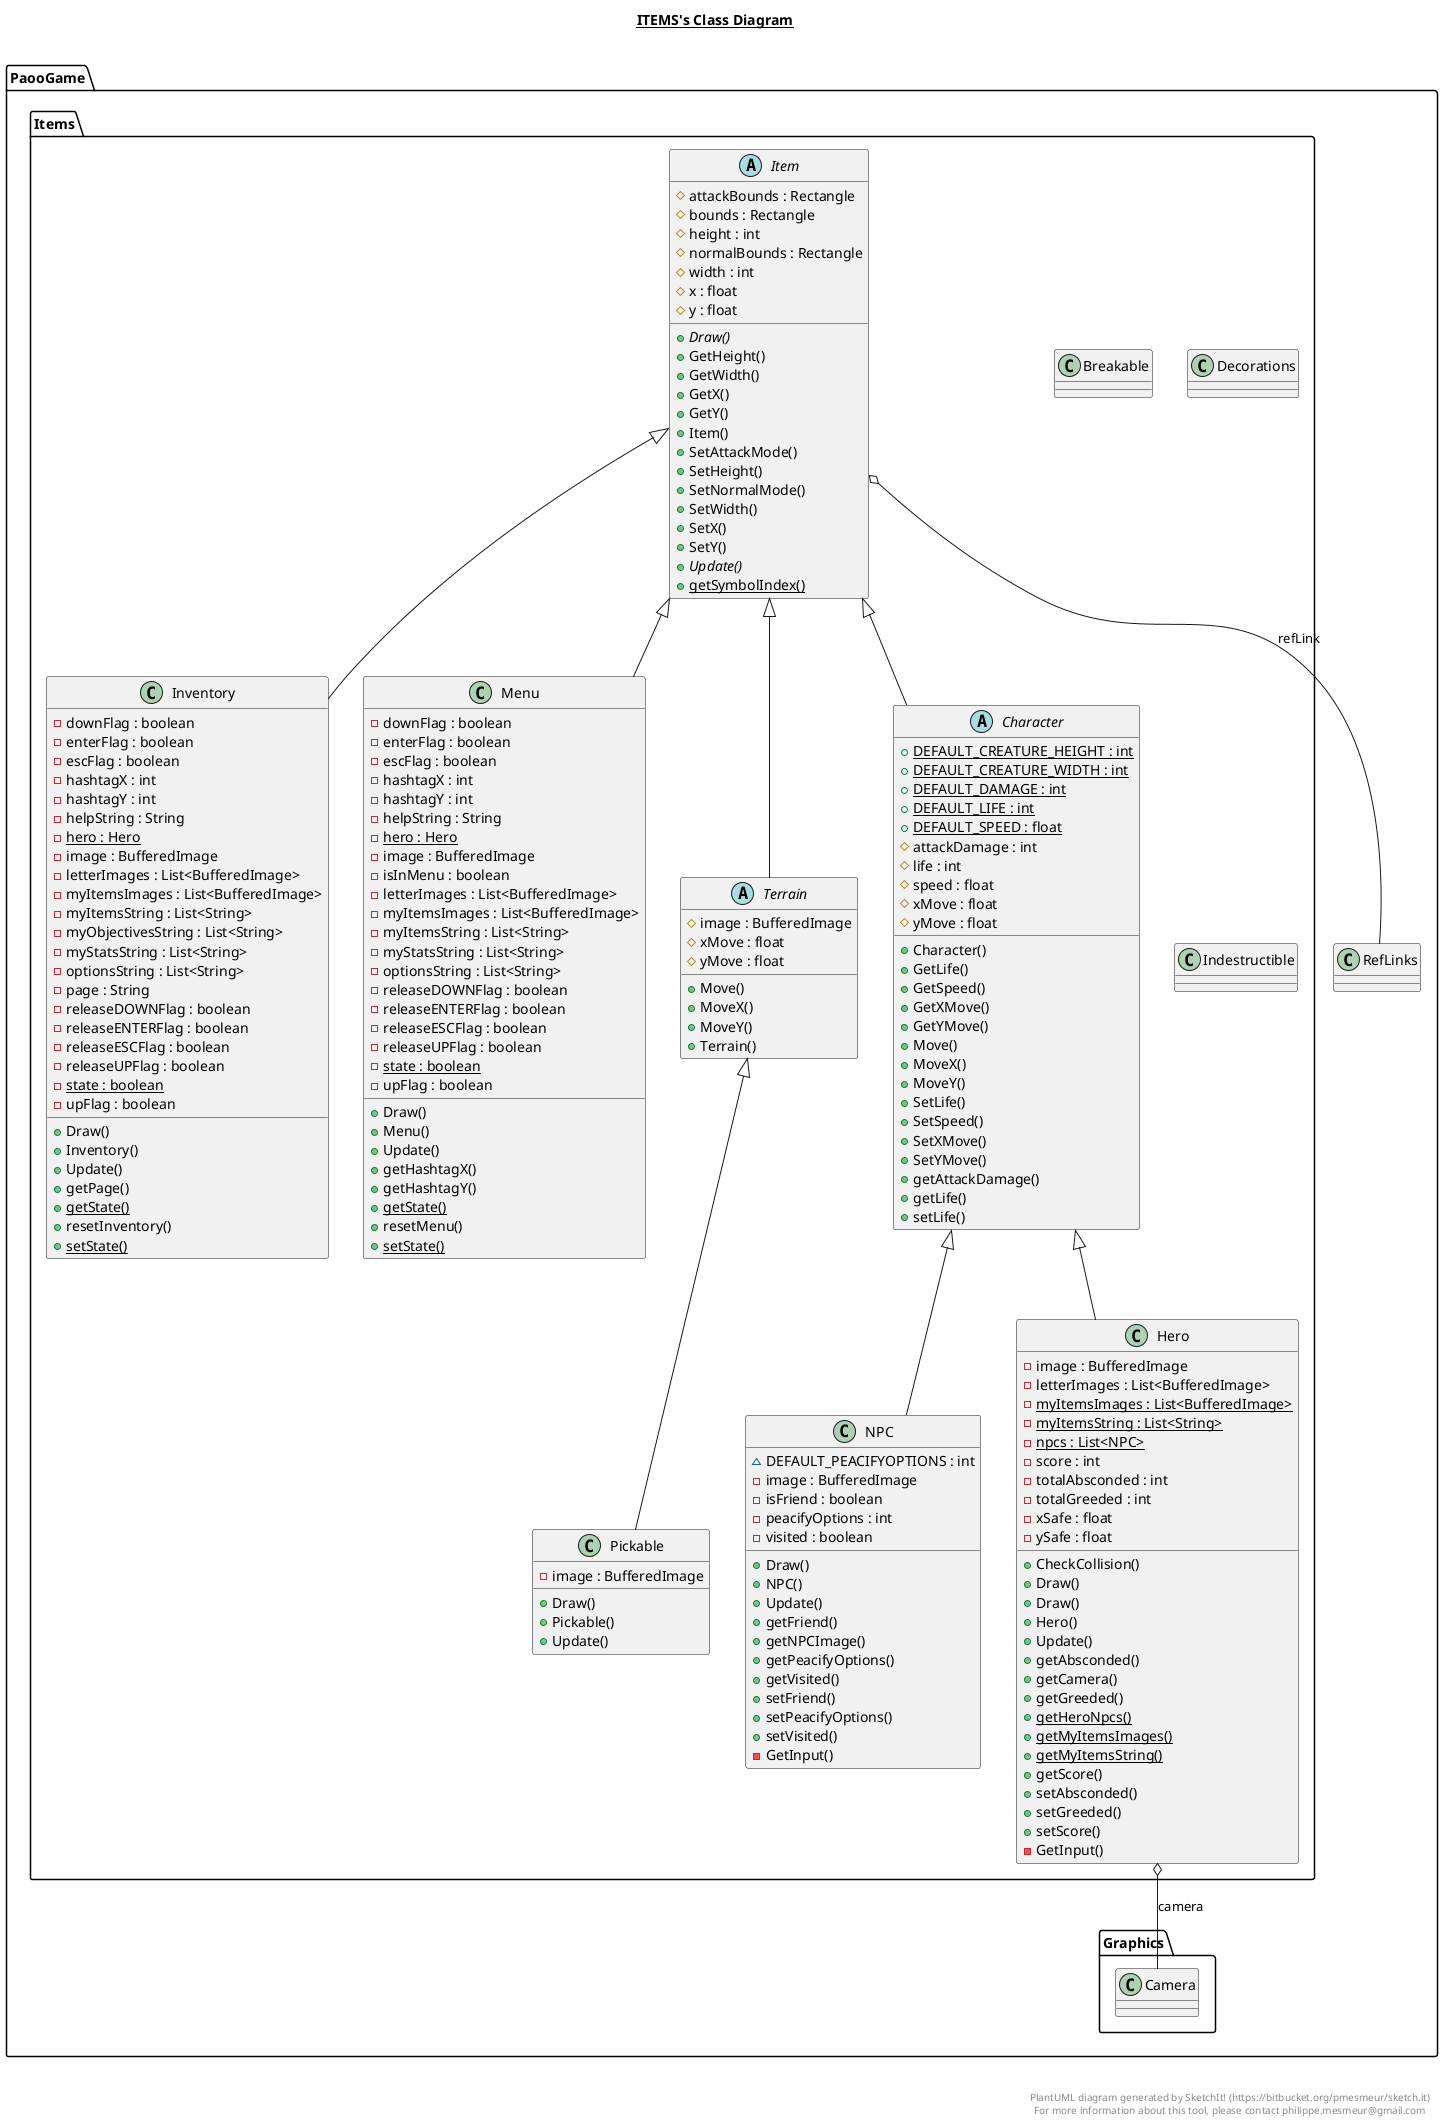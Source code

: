 @startuml

title __ITEMS's Class Diagram__\n

  namespace PaooGame {
    namespace Items {
      class PaooGame.Items.Breakable {
      }
    }
  }
  

  namespace PaooGame {
    namespace Items {
      abstract class PaooGame.Items.Character {
          {static} + DEFAULT_CREATURE_HEIGHT : int
          {static} + DEFAULT_CREATURE_WIDTH : int
          {static} + DEFAULT_DAMAGE : int
          {static} + DEFAULT_LIFE : int
          {static} + DEFAULT_SPEED : float
          # attackDamage : int
          # life : int
          # speed : float
          # xMove : float
          # yMove : float
          + Character()
          + GetLife()
          + GetSpeed()
          + GetXMove()
          + GetYMove()
          + Move()
          + MoveX()
          + MoveY()
          + SetLife()
          + SetSpeed()
          + SetXMove()
          + SetYMove()
          + getAttackDamage()
          + getLife()
          + setLife()
      }
    }
  }
  

  namespace PaooGame {
    namespace Items {
      class PaooGame.Items.Decorations {
      }
    }
  }
  

  namespace PaooGame {
    namespace Items {
      class PaooGame.Items.Hero {
          - image : BufferedImage
          - letterImages : List<BufferedImage>
          {static} - myItemsImages : List<BufferedImage>
          {static} - myItemsString : List<String>
          {static} - npcs : List<NPC>
          - score : int
          - totalAbsconded : int
          - totalGreeded : int
          - xSafe : float
          - ySafe : float
          + CheckCollision()
          + Draw()
          + Draw()
          + Hero()
          + Update()
          + getAbsconded()
          + getCamera()
          + getGreeded()
          {static} + getHeroNpcs()
          {static} + getMyItemsImages()
          {static} + getMyItemsString()
          + getScore()
          + setAbsconded()
          + setGreeded()
          + setScore()
          - GetInput()
      }
    }
  }
  

  namespace PaooGame {
    namespace Items {
      class PaooGame.Items.Indestructible {
      }
    }
  }
  

  namespace PaooGame {
    namespace Items {
      class PaooGame.Items.Inventory {
          - downFlag : boolean
          - enterFlag : boolean
          - escFlag : boolean
          - hashtagX : int
          - hashtagY : int
          - helpString : String
          {static} - hero : Hero
          - image : BufferedImage
          - letterImages : List<BufferedImage>
          - myItemsImages : List<BufferedImage>
          - myItemsString : List<String>
          - myObjectivesString : List<String>
          - myStatsString : List<String>
          - optionsString : List<String>
          - page : String
          - releaseDOWNFlag : boolean
          - releaseENTERFlag : boolean
          - releaseESCFlag : boolean
          - releaseUPFlag : boolean
          {static} - state : boolean
          - upFlag : boolean
          + Draw()
          + Inventory()
          + Update()
          + getPage()
          {static} + getState()
          + resetInventory()
          {static} + setState()
      }
    }
  }
  

  namespace PaooGame {
    namespace Items {
      abstract class PaooGame.Items.Item {
          # attackBounds : Rectangle
          # bounds : Rectangle
          # height : int
          # normalBounds : Rectangle
          # width : int
          # x : float
          # y : float
          {abstract} + Draw()
          + GetHeight()
          + GetWidth()
          + GetX()
          + GetY()
          + Item()
          + SetAttackMode()
          + SetHeight()
          + SetNormalMode()
          + SetWidth()
          + SetX()
          + SetY()
          {abstract} + Update()
          {static} + getSymbolIndex()
      }
    }
  }
  

  namespace PaooGame {
    namespace Items {
      class PaooGame.Items.Menu {
          - downFlag : boolean
          - enterFlag : boolean
          - escFlag : boolean
          - hashtagX : int
          - hashtagY : int
          - helpString : String
          {static} - hero : Hero
          - image : BufferedImage
          - isInMenu : boolean
          - letterImages : List<BufferedImage>
          - myItemsImages : List<BufferedImage>
          - myItemsString : List<String>
          - myStatsString : List<String>
          - optionsString : List<String>
          - releaseDOWNFlag : boolean
          - releaseENTERFlag : boolean
          - releaseESCFlag : boolean
          - releaseUPFlag : boolean
          {static} - state : boolean
          - upFlag : boolean
          + Draw()
          + Menu()
          + Update()
          + getHashtagX()
          + getHashtagY()
          {static} + getState()
          + resetMenu()
          {static} + setState()
      }
    }
  }
  

  namespace PaooGame {
    namespace Items {
      class PaooGame.Items.NPC {
          ~ DEFAULT_PEACIFYOPTIONS : int
          - image : BufferedImage
          - isFriend : boolean
          - peacifyOptions : int
          - visited : boolean
          + Draw()
          + NPC()
          + Update()
          + getFriend()
          + getNPCImage()
          + getPeacifyOptions()
          + getVisited()
          + setFriend()
          + setPeacifyOptions()
          + setVisited()
          - GetInput()
      }
    }
  }
  

  namespace PaooGame {
    namespace Items {
      class PaooGame.Items.Pickable {
          - image : BufferedImage
          + Draw()
          + Pickable()
          + Update()
      }
    }
  }
  

  namespace PaooGame {
    namespace Items {
      abstract class PaooGame.Items.Terrain {
          # image : BufferedImage
          # xMove : float
          # yMove : float
          + Move()
          + MoveX()
          + MoveY()
          + Terrain()
      }
    }
  }
  

  PaooGame.Items.Character -up-|> PaooGame.Items.Item
  PaooGame.Items.Hero -up-|> PaooGame.Items.Character
  PaooGame.Items.Hero o-- PaooGame.Graphics.Camera : camera
  PaooGame.Items.Inventory -up-|> PaooGame.Items.Item
  PaooGame.Items.Item o-- PaooGame.RefLinks : refLink
  PaooGame.Items.Menu -up-|> PaooGame.Items.Item
  PaooGame.Items.NPC -up-|> PaooGame.Items.Character
  PaooGame.Items.Pickable -up-|> PaooGame.Items.Terrain
  PaooGame.Items.Terrain -up-|> PaooGame.Items.Item


right footer


PlantUML diagram generated by SketchIt! (https://bitbucket.org/pmesmeur/sketch.it)
For more information about this tool, please contact philippe.mesmeur@gmail.com
endfooter

@enduml
